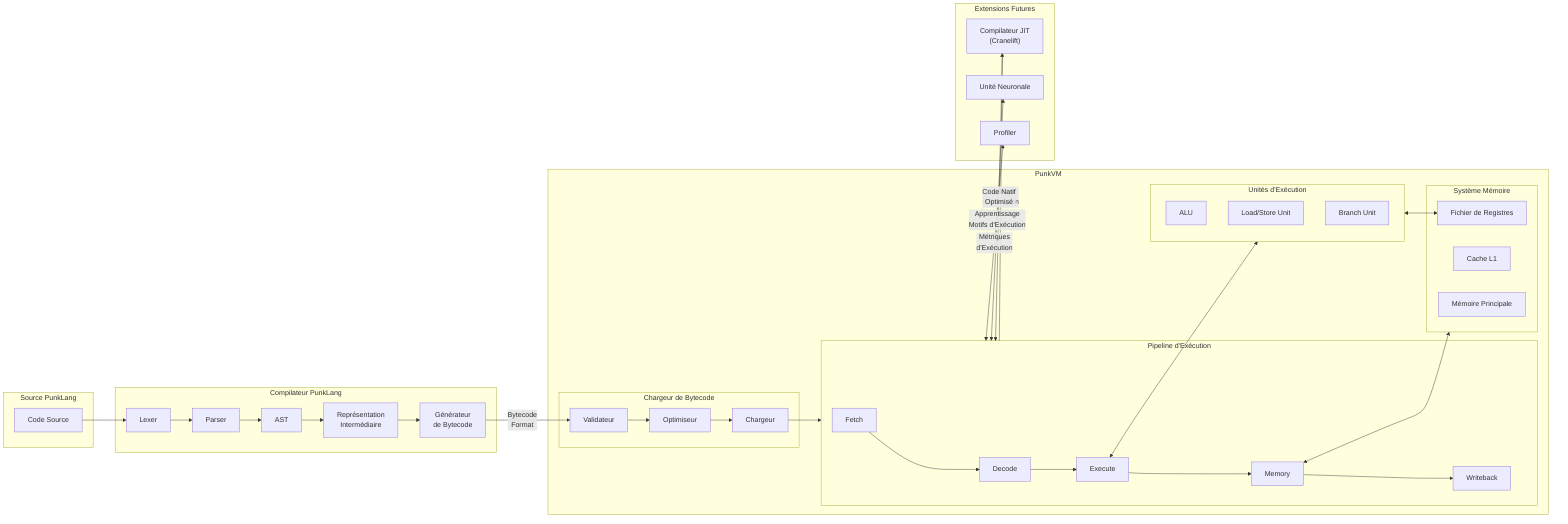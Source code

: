 flowchart LR
    subgraph SOURCE["Source PunkLang"]
        LANG_CODE["Code Source"]
    end
    
    subgraph COMPILER["Compilateur PunkLang"]
        LEXER["Lexer"]
        PARSER["Parser"]
        AST["AST"]
        IR["Représentation\nIntermédiaire"]
        BYTECODE_GEN["Générateur\nde Bytecode"]
        
        LEXER --> PARSER
        PARSER --> AST
        AST --> IR
        IR --> BYTECODE_GEN
    end
    
    subgraph VM["PunkVM"]
        subgraph LOADER["Chargeur de Bytecode"]
            VALIDATOR["Validateur"]
            OPTIMIZER["Optimiseur"]
            LOADER_CORE["Chargeur"]
        end
        
        subgraph PIPELINE["Pipeline d'Exécution"]
            FETCH["Fetch"] --> DECODE["Decode"]
            DECODE --> EXECUTE["Execute"]
            EXECUTE --> MEMORY["Memory"]
            MEMORY --> WRITEBACK["Writeback"]
        end
        
        subgraph EXECUTION_UNITS["Unités d'Exécution"]
            ALU_BLOCK["ALU"]
            LSU["Load/Store Unit"]
            BRU["Branch Unit"]
        end
        
        subgraph MEMORY_SYSTEM["Système Mémoire"]
            REG_FILE["Fichier de Registres"]
            CACHE_L1["Cache L1"]
            MAIN_MEM["Mémoire Principale"]
        end
        
        LOADER_CORE --> PIPELINE
        EXECUTE <--> EXECUTION_UNITS
        MEMORY <--> MEMORY_SYSTEM
        EXECUTION_UNITS <--> REG_FILE
    end
    
    subgraph EXTENSIONS["Extensions Futures"]
        JIT["Compilateur JIT\n(Cranelift)"]
        NEURAL["Unité Neuronale"]
        PROFILER["Profiler"]
    end
    
    LANG_CODE --> LEXER
    BYTECODE_GEN -->|"Bytecode\nFormat"| VALIDATOR
    VALIDATOR --> OPTIMIZER
    OPTIMIZER --> LOADER_CORE
    
    PIPELINE -->|"Profilage\nd'Exécution"| JIT
    JIT -->|"Code Natif\nOptimisé"| PIPELINE
    
    PIPELINE <-->|"Apprentissage\nMotifs d'Exécution"| NEURAL
    PIPELINE <-->|"Métriques\nd'Exécution"| PROFILER